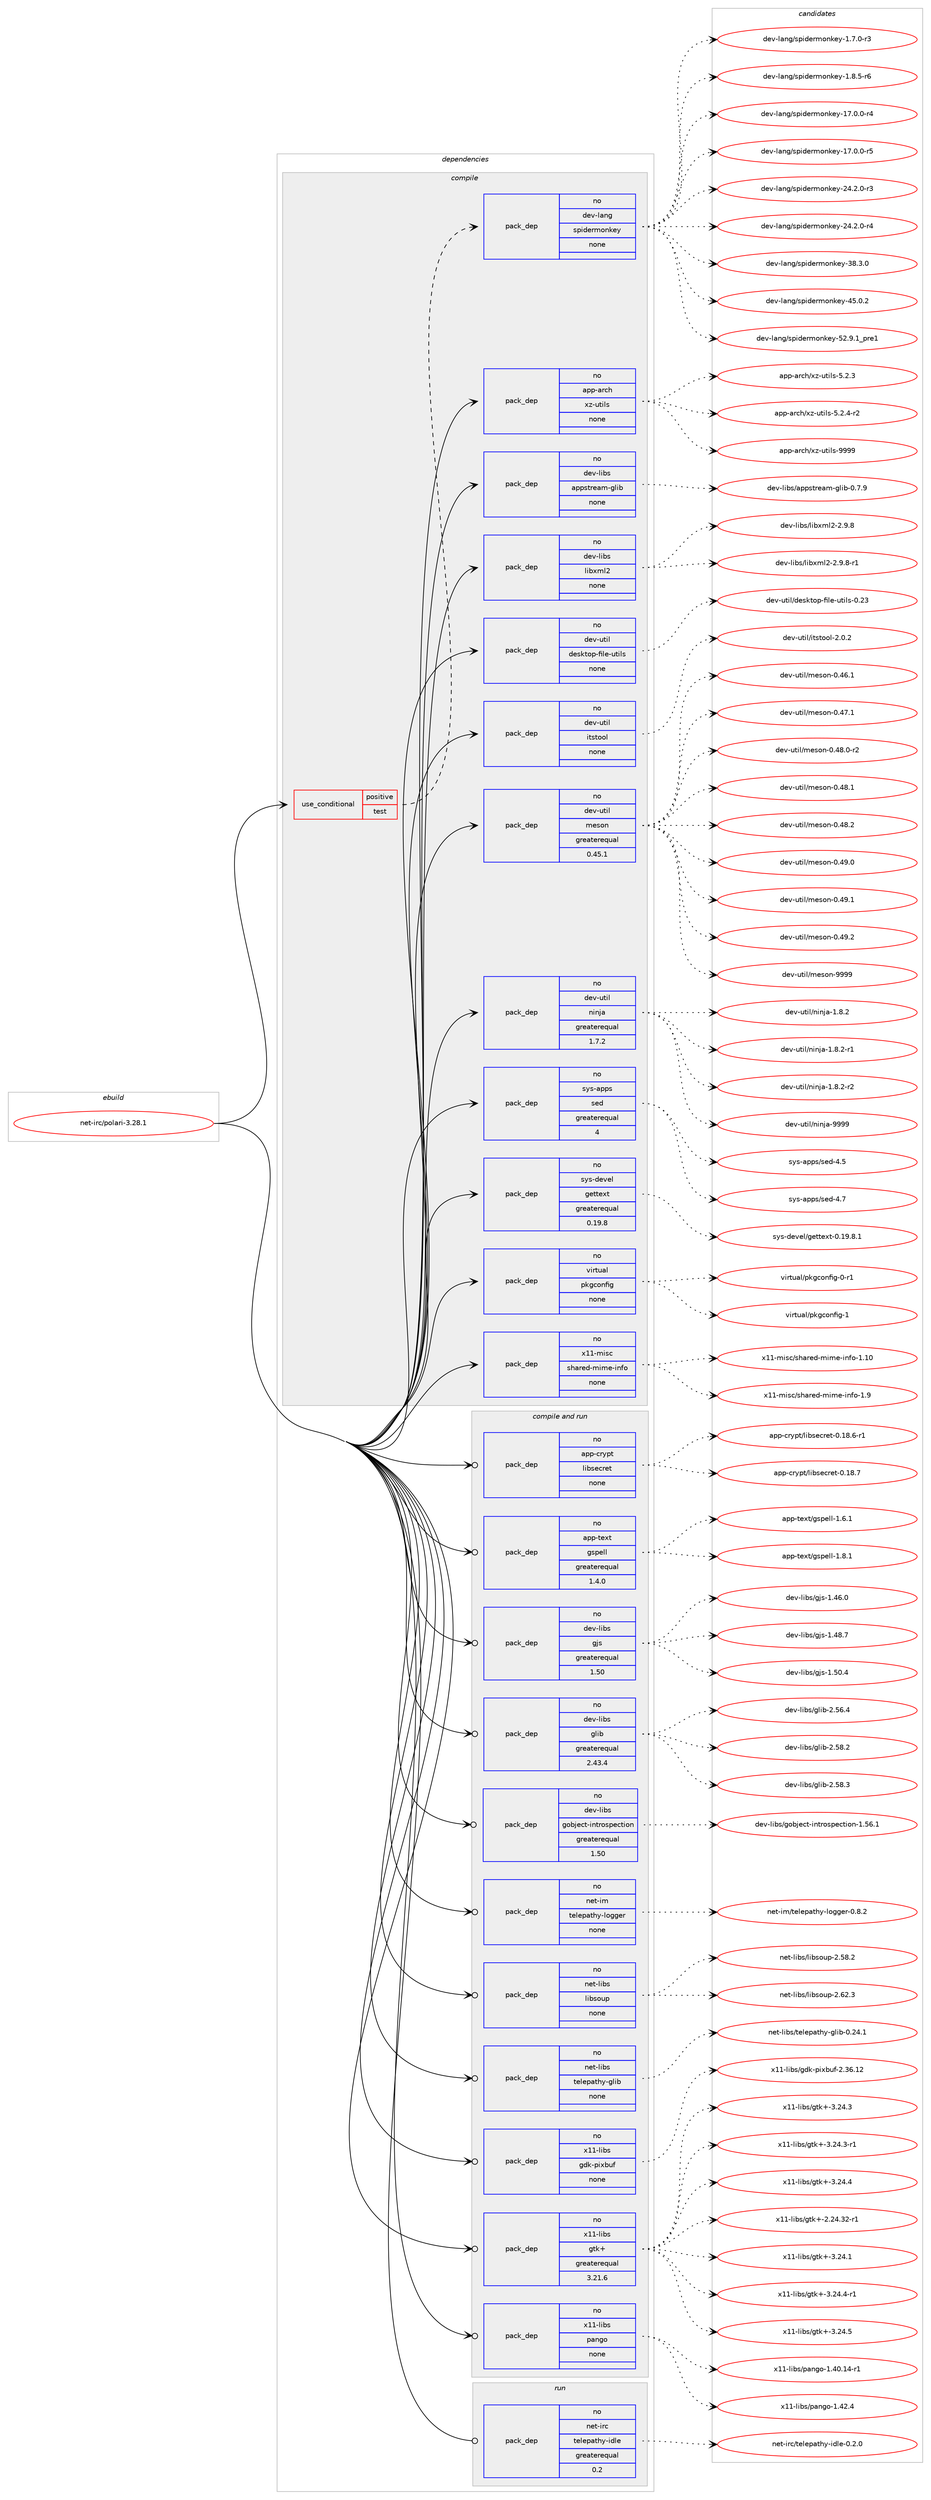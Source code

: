 digraph prolog {

# *************
# Graph options
# *************

newrank=true;
concentrate=true;
compound=true;
graph [rankdir=LR,fontname=Helvetica,fontsize=10,ranksep=1.5];#, ranksep=2.5, nodesep=0.2];
edge  [arrowhead=vee];
node  [fontname=Helvetica,fontsize=10];

# **********
# The ebuild
# **********

subgraph cluster_leftcol {
color=gray;
rank=same;
label=<<i>ebuild</i>>;
id [label="net-irc/polari-3.28.1", color=red, width=4, href="../net-irc/polari-3.28.1.svg"];
}

# ****************
# The dependencies
# ****************

subgraph cluster_midcol {
color=gray;
label=<<i>dependencies</i>>;
subgraph cluster_compile {
fillcolor="#eeeeee";
style=filled;
label=<<i>compile</i>>;
subgraph cond454 {
dependency3184 [label=<<TABLE BORDER="0" CELLBORDER="1" CELLSPACING="0" CELLPADDING="4"><TR><TD ROWSPAN="3" CELLPADDING="10">use_conditional</TD></TR><TR><TD>positive</TD></TR><TR><TD>test</TD></TR></TABLE>>, shape=none, color=red];
subgraph pack2632 {
dependency3185 [label=<<TABLE BORDER="0" CELLBORDER="1" CELLSPACING="0" CELLPADDING="4" WIDTH="220"><TR><TD ROWSPAN="6" CELLPADDING="30">pack_dep</TD></TR><TR><TD WIDTH="110">no</TD></TR><TR><TD>dev-lang</TD></TR><TR><TD>spidermonkey</TD></TR><TR><TD>none</TD></TR><TR><TD></TD></TR></TABLE>>, shape=none, color=blue];
}
dependency3184:e -> dependency3185:w [weight=20,style="dashed",arrowhead="vee"];
}
id:e -> dependency3184:w [weight=20,style="solid",arrowhead="vee"];
subgraph pack2633 {
dependency3186 [label=<<TABLE BORDER="0" CELLBORDER="1" CELLSPACING="0" CELLPADDING="4" WIDTH="220"><TR><TD ROWSPAN="6" CELLPADDING="30">pack_dep</TD></TR><TR><TD WIDTH="110">no</TD></TR><TR><TD>app-arch</TD></TR><TR><TD>xz-utils</TD></TR><TR><TD>none</TD></TR><TR><TD></TD></TR></TABLE>>, shape=none, color=blue];
}
id:e -> dependency3186:w [weight=20,style="solid",arrowhead="vee"];
subgraph pack2634 {
dependency3187 [label=<<TABLE BORDER="0" CELLBORDER="1" CELLSPACING="0" CELLPADDING="4" WIDTH="220"><TR><TD ROWSPAN="6" CELLPADDING="30">pack_dep</TD></TR><TR><TD WIDTH="110">no</TD></TR><TR><TD>dev-libs</TD></TR><TR><TD>appstream-glib</TD></TR><TR><TD>none</TD></TR><TR><TD></TD></TR></TABLE>>, shape=none, color=blue];
}
id:e -> dependency3187:w [weight=20,style="solid",arrowhead="vee"];
subgraph pack2635 {
dependency3188 [label=<<TABLE BORDER="0" CELLBORDER="1" CELLSPACING="0" CELLPADDING="4" WIDTH="220"><TR><TD ROWSPAN="6" CELLPADDING="30">pack_dep</TD></TR><TR><TD WIDTH="110">no</TD></TR><TR><TD>dev-libs</TD></TR><TR><TD>libxml2</TD></TR><TR><TD>none</TD></TR><TR><TD></TD></TR></TABLE>>, shape=none, color=blue];
}
id:e -> dependency3188:w [weight=20,style="solid",arrowhead="vee"];
subgraph pack2636 {
dependency3189 [label=<<TABLE BORDER="0" CELLBORDER="1" CELLSPACING="0" CELLPADDING="4" WIDTH="220"><TR><TD ROWSPAN="6" CELLPADDING="30">pack_dep</TD></TR><TR><TD WIDTH="110">no</TD></TR><TR><TD>dev-util</TD></TR><TR><TD>desktop-file-utils</TD></TR><TR><TD>none</TD></TR><TR><TD></TD></TR></TABLE>>, shape=none, color=blue];
}
id:e -> dependency3189:w [weight=20,style="solid",arrowhead="vee"];
subgraph pack2637 {
dependency3190 [label=<<TABLE BORDER="0" CELLBORDER="1" CELLSPACING="0" CELLPADDING="4" WIDTH="220"><TR><TD ROWSPAN="6" CELLPADDING="30">pack_dep</TD></TR><TR><TD WIDTH="110">no</TD></TR><TR><TD>dev-util</TD></TR><TR><TD>itstool</TD></TR><TR><TD>none</TD></TR><TR><TD></TD></TR></TABLE>>, shape=none, color=blue];
}
id:e -> dependency3190:w [weight=20,style="solid",arrowhead="vee"];
subgraph pack2638 {
dependency3191 [label=<<TABLE BORDER="0" CELLBORDER="1" CELLSPACING="0" CELLPADDING="4" WIDTH="220"><TR><TD ROWSPAN="6" CELLPADDING="30">pack_dep</TD></TR><TR><TD WIDTH="110">no</TD></TR><TR><TD>dev-util</TD></TR><TR><TD>meson</TD></TR><TR><TD>greaterequal</TD></TR><TR><TD>0.45.1</TD></TR></TABLE>>, shape=none, color=blue];
}
id:e -> dependency3191:w [weight=20,style="solid",arrowhead="vee"];
subgraph pack2639 {
dependency3192 [label=<<TABLE BORDER="0" CELLBORDER="1" CELLSPACING="0" CELLPADDING="4" WIDTH="220"><TR><TD ROWSPAN="6" CELLPADDING="30">pack_dep</TD></TR><TR><TD WIDTH="110">no</TD></TR><TR><TD>dev-util</TD></TR><TR><TD>ninja</TD></TR><TR><TD>greaterequal</TD></TR><TR><TD>1.7.2</TD></TR></TABLE>>, shape=none, color=blue];
}
id:e -> dependency3192:w [weight=20,style="solid",arrowhead="vee"];
subgraph pack2640 {
dependency3193 [label=<<TABLE BORDER="0" CELLBORDER="1" CELLSPACING="0" CELLPADDING="4" WIDTH="220"><TR><TD ROWSPAN="6" CELLPADDING="30">pack_dep</TD></TR><TR><TD WIDTH="110">no</TD></TR><TR><TD>sys-apps</TD></TR><TR><TD>sed</TD></TR><TR><TD>greaterequal</TD></TR><TR><TD>4</TD></TR></TABLE>>, shape=none, color=blue];
}
id:e -> dependency3193:w [weight=20,style="solid",arrowhead="vee"];
subgraph pack2641 {
dependency3194 [label=<<TABLE BORDER="0" CELLBORDER="1" CELLSPACING="0" CELLPADDING="4" WIDTH="220"><TR><TD ROWSPAN="6" CELLPADDING="30">pack_dep</TD></TR><TR><TD WIDTH="110">no</TD></TR><TR><TD>sys-devel</TD></TR><TR><TD>gettext</TD></TR><TR><TD>greaterequal</TD></TR><TR><TD>0.19.8</TD></TR></TABLE>>, shape=none, color=blue];
}
id:e -> dependency3194:w [weight=20,style="solid",arrowhead="vee"];
subgraph pack2642 {
dependency3195 [label=<<TABLE BORDER="0" CELLBORDER="1" CELLSPACING="0" CELLPADDING="4" WIDTH="220"><TR><TD ROWSPAN="6" CELLPADDING="30">pack_dep</TD></TR><TR><TD WIDTH="110">no</TD></TR><TR><TD>virtual</TD></TR><TR><TD>pkgconfig</TD></TR><TR><TD>none</TD></TR><TR><TD></TD></TR></TABLE>>, shape=none, color=blue];
}
id:e -> dependency3195:w [weight=20,style="solid",arrowhead="vee"];
subgraph pack2643 {
dependency3196 [label=<<TABLE BORDER="0" CELLBORDER="1" CELLSPACING="0" CELLPADDING="4" WIDTH="220"><TR><TD ROWSPAN="6" CELLPADDING="30">pack_dep</TD></TR><TR><TD WIDTH="110">no</TD></TR><TR><TD>x11-misc</TD></TR><TR><TD>shared-mime-info</TD></TR><TR><TD>none</TD></TR><TR><TD></TD></TR></TABLE>>, shape=none, color=blue];
}
id:e -> dependency3196:w [weight=20,style="solid",arrowhead="vee"];
}
subgraph cluster_compileandrun {
fillcolor="#eeeeee";
style=filled;
label=<<i>compile and run</i>>;
subgraph pack2644 {
dependency3197 [label=<<TABLE BORDER="0" CELLBORDER="1" CELLSPACING="0" CELLPADDING="4" WIDTH="220"><TR><TD ROWSPAN="6" CELLPADDING="30">pack_dep</TD></TR><TR><TD WIDTH="110">no</TD></TR><TR><TD>app-crypt</TD></TR><TR><TD>libsecret</TD></TR><TR><TD>none</TD></TR><TR><TD></TD></TR></TABLE>>, shape=none, color=blue];
}
id:e -> dependency3197:w [weight=20,style="solid",arrowhead="odotvee"];
subgraph pack2645 {
dependency3198 [label=<<TABLE BORDER="0" CELLBORDER="1" CELLSPACING="0" CELLPADDING="4" WIDTH="220"><TR><TD ROWSPAN="6" CELLPADDING="30">pack_dep</TD></TR><TR><TD WIDTH="110">no</TD></TR><TR><TD>app-text</TD></TR><TR><TD>gspell</TD></TR><TR><TD>greaterequal</TD></TR><TR><TD>1.4.0</TD></TR></TABLE>>, shape=none, color=blue];
}
id:e -> dependency3198:w [weight=20,style="solid",arrowhead="odotvee"];
subgraph pack2646 {
dependency3199 [label=<<TABLE BORDER="0" CELLBORDER="1" CELLSPACING="0" CELLPADDING="4" WIDTH="220"><TR><TD ROWSPAN="6" CELLPADDING="30">pack_dep</TD></TR><TR><TD WIDTH="110">no</TD></TR><TR><TD>dev-libs</TD></TR><TR><TD>gjs</TD></TR><TR><TD>greaterequal</TD></TR><TR><TD>1.50</TD></TR></TABLE>>, shape=none, color=blue];
}
id:e -> dependency3199:w [weight=20,style="solid",arrowhead="odotvee"];
subgraph pack2647 {
dependency3200 [label=<<TABLE BORDER="0" CELLBORDER="1" CELLSPACING="0" CELLPADDING="4" WIDTH="220"><TR><TD ROWSPAN="6" CELLPADDING="30">pack_dep</TD></TR><TR><TD WIDTH="110">no</TD></TR><TR><TD>dev-libs</TD></TR><TR><TD>glib</TD></TR><TR><TD>greaterequal</TD></TR><TR><TD>2.43.4</TD></TR></TABLE>>, shape=none, color=blue];
}
id:e -> dependency3200:w [weight=20,style="solid",arrowhead="odotvee"];
subgraph pack2648 {
dependency3201 [label=<<TABLE BORDER="0" CELLBORDER="1" CELLSPACING="0" CELLPADDING="4" WIDTH="220"><TR><TD ROWSPAN="6" CELLPADDING="30">pack_dep</TD></TR><TR><TD WIDTH="110">no</TD></TR><TR><TD>dev-libs</TD></TR><TR><TD>gobject-introspection</TD></TR><TR><TD>greaterequal</TD></TR><TR><TD>1.50</TD></TR></TABLE>>, shape=none, color=blue];
}
id:e -> dependency3201:w [weight=20,style="solid",arrowhead="odotvee"];
subgraph pack2649 {
dependency3202 [label=<<TABLE BORDER="0" CELLBORDER="1" CELLSPACING="0" CELLPADDING="4" WIDTH="220"><TR><TD ROWSPAN="6" CELLPADDING="30">pack_dep</TD></TR><TR><TD WIDTH="110">no</TD></TR><TR><TD>net-im</TD></TR><TR><TD>telepathy-logger</TD></TR><TR><TD>none</TD></TR><TR><TD></TD></TR></TABLE>>, shape=none, color=blue];
}
id:e -> dependency3202:w [weight=20,style="solid",arrowhead="odotvee"];
subgraph pack2650 {
dependency3203 [label=<<TABLE BORDER="0" CELLBORDER="1" CELLSPACING="0" CELLPADDING="4" WIDTH="220"><TR><TD ROWSPAN="6" CELLPADDING="30">pack_dep</TD></TR><TR><TD WIDTH="110">no</TD></TR><TR><TD>net-libs</TD></TR><TR><TD>libsoup</TD></TR><TR><TD>none</TD></TR><TR><TD></TD></TR></TABLE>>, shape=none, color=blue];
}
id:e -> dependency3203:w [weight=20,style="solid",arrowhead="odotvee"];
subgraph pack2651 {
dependency3204 [label=<<TABLE BORDER="0" CELLBORDER="1" CELLSPACING="0" CELLPADDING="4" WIDTH="220"><TR><TD ROWSPAN="6" CELLPADDING="30">pack_dep</TD></TR><TR><TD WIDTH="110">no</TD></TR><TR><TD>net-libs</TD></TR><TR><TD>telepathy-glib</TD></TR><TR><TD>none</TD></TR><TR><TD></TD></TR></TABLE>>, shape=none, color=blue];
}
id:e -> dependency3204:w [weight=20,style="solid",arrowhead="odotvee"];
subgraph pack2652 {
dependency3205 [label=<<TABLE BORDER="0" CELLBORDER="1" CELLSPACING="0" CELLPADDING="4" WIDTH="220"><TR><TD ROWSPAN="6" CELLPADDING="30">pack_dep</TD></TR><TR><TD WIDTH="110">no</TD></TR><TR><TD>x11-libs</TD></TR><TR><TD>gdk-pixbuf</TD></TR><TR><TD>none</TD></TR><TR><TD></TD></TR></TABLE>>, shape=none, color=blue];
}
id:e -> dependency3205:w [weight=20,style="solid",arrowhead="odotvee"];
subgraph pack2653 {
dependency3206 [label=<<TABLE BORDER="0" CELLBORDER="1" CELLSPACING="0" CELLPADDING="4" WIDTH="220"><TR><TD ROWSPAN="6" CELLPADDING="30">pack_dep</TD></TR><TR><TD WIDTH="110">no</TD></TR><TR><TD>x11-libs</TD></TR><TR><TD>gtk+</TD></TR><TR><TD>greaterequal</TD></TR><TR><TD>3.21.6</TD></TR></TABLE>>, shape=none, color=blue];
}
id:e -> dependency3206:w [weight=20,style="solid",arrowhead="odotvee"];
subgraph pack2654 {
dependency3207 [label=<<TABLE BORDER="0" CELLBORDER="1" CELLSPACING="0" CELLPADDING="4" WIDTH="220"><TR><TD ROWSPAN="6" CELLPADDING="30">pack_dep</TD></TR><TR><TD WIDTH="110">no</TD></TR><TR><TD>x11-libs</TD></TR><TR><TD>pango</TD></TR><TR><TD>none</TD></TR><TR><TD></TD></TR></TABLE>>, shape=none, color=blue];
}
id:e -> dependency3207:w [weight=20,style="solid",arrowhead="odotvee"];
}
subgraph cluster_run {
fillcolor="#eeeeee";
style=filled;
label=<<i>run</i>>;
subgraph pack2655 {
dependency3208 [label=<<TABLE BORDER="0" CELLBORDER="1" CELLSPACING="0" CELLPADDING="4" WIDTH="220"><TR><TD ROWSPAN="6" CELLPADDING="30">pack_dep</TD></TR><TR><TD WIDTH="110">no</TD></TR><TR><TD>net-irc</TD></TR><TR><TD>telepathy-idle</TD></TR><TR><TD>greaterequal</TD></TR><TR><TD>0.2</TD></TR></TABLE>>, shape=none, color=blue];
}
id:e -> dependency3208:w [weight=20,style="solid",arrowhead="odot"];
}
}

# **************
# The candidates
# **************

subgraph cluster_choices {
rank=same;
color=gray;
label=<<i>candidates</i>>;

subgraph choice2632 {
color=black;
nodesep=1;
choice1001011184510897110103471151121051001011141091111101071011214549465546484511451 [label="dev-lang/spidermonkey-1.7.0-r3", color=red, width=4,href="../dev-lang/spidermonkey-1.7.0-r3.svg"];
choice1001011184510897110103471151121051001011141091111101071011214549465646534511454 [label="dev-lang/spidermonkey-1.8.5-r6", color=red, width=4,href="../dev-lang/spidermonkey-1.8.5-r6.svg"];
choice100101118451089711010347115112105100101114109111110107101121454955464846484511452 [label="dev-lang/spidermonkey-17.0.0-r4", color=red, width=4,href="../dev-lang/spidermonkey-17.0.0-r4.svg"];
choice100101118451089711010347115112105100101114109111110107101121454955464846484511453 [label="dev-lang/spidermonkey-17.0.0-r5", color=red, width=4,href="../dev-lang/spidermonkey-17.0.0-r5.svg"];
choice100101118451089711010347115112105100101114109111110107101121455052465046484511451 [label="dev-lang/spidermonkey-24.2.0-r3", color=red, width=4,href="../dev-lang/spidermonkey-24.2.0-r3.svg"];
choice100101118451089711010347115112105100101114109111110107101121455052465046484511452 [label="dev-lang/spidermonkey-24.2.0-r4", color=red, width=4,href="../dev-lang/spidermonkey-24.2.0-r4.svg"];
choice10010111845108971101034711511210510010111410911111010710112145515646514648 [label="dev-lang/spidermonkey-38.3.0", color=red, width=4,href="../dev-lang/spidermonkey-38.3.0.svg"];
choice10010111845108971101034711511210510010111410911111010710112145525346484650 [label="dev-lang/spidermonkey-45.0.2", color=red, width=4,href="../dev-lang/spidermonkey-45.0.2.svg"];
choice100101118451089711010347115112105100101114109111110107101121455350465746499511211410149 [label="dev-lang/spidermonkey-52.9.1_pre1", color=red, width=4,href="../dev-lang/spidermonkey-52.9.1_pre1.svg"];
dependency3185:e -> choice1001011184510897110103471151121051001011141091111101071011214549465546484511451:w [style=dotted,weight="100"];
dependency3185:e -> choice1001011184510897110103471151121051001011141091111101071011214549465646534511454:w [style=dotted,weight="100"];
dependency3185:e -> choice100101118451089711010347115112105100101114109111110107101121454955464846484511452:w [style=dotted,weight="100"];
dependency3185:e -> choice100101118451089711010347115112105100101114109111110107101121454955464846484511453:w [style=dotted,weight="100"];
dependency3185:e -> choice100101118451089711010347115112105100101114109111110107101121455052465046484511451:w [style=dotted,weight="100"];
dependency3185:e -> choice100101118451089711010347115112105100101114109111110107101121455052465046484511452:w [style=dotted,weight="100"];
dependency3185:e -> choice10010111845108971101034711511210510010111410911111010710112145515646514648:w [style=dotted,weight="100"];
dependency3185:e -> choice10010111845108971101034711511210510010111410911111010710112145525346484650:w [style=dotted,weight="100"];
dependency3185:e -> choice100101118451089711010347115112105100101114109111110107101121455350465746499511211410149:w [style=dotted,weight="100"];
}
subgraph choice2633 {
color=black;
nodesep=1;
choice971121124597114991044712012245117116105108115455346504651 [label="app-arch/xz-utils-5.2.3", color=red, width=4,href="../app-arch/xz-utils-5.2.3.svg"];
choice9711211245971149910447120122451171161051081154553465046524511450 [label="app-arch/xz-utils-5.2.4-r2", color=red, width=4,href="../app-arch/xz-utils-5.2.4-r2.svg"];
choice9711211245971149910447120122451171161051081154557575757 [label="app-arch/xz-utils-9999", color=red, width=4,href="../app-arch/xz-utils-9999.svg"];
dependency3186:e -> choice971121124597114991044712012245117116105108115455346504651:w [style=dotted,weight="100"];
dependency3186:e -> choice9711211245971149910447120122451171161051081154553465046524511450:w [style=dotted,weight="100"];
dependency3186:e -> choice9711211245971149910447120122451171161051081154557575757:w [style=dotted,weight="100"];
}
subgraph choice2634 {
color=black;
nodesep=1;
choice10010111845108105981154797112112115116114101971094510310810598454846554657 [label="dev-libs/appstream-glib-0.7.9", color=red, width=4,href="../dev-libs/appstream-glib-0.7.9.svg"];
dependency3187:e -> choice10010111845108105981154797112112115116114101971094510310810598454846554657:w [style=dotted,weight="100"];
}
subgraph choice2635 {
color=black;
nodesep=1;
choice1001011184510810598115471081059812010910850455046574656 [label="dev-libs/libxml2-2.9.8", color=red, width=4,href="../dev-libs/libxml2-2.9.8.svg"];
choice10010111845108105981154710810598120109108504550465746564511449 [label="dev-libs/libxml2-2.9.8-r1", color=red, width=4,href="../dev-libs/libxml2-2.9.8-r1.svg"];
dependency3188:e -> choice1001011184510810598115471081059812010910850455046574656:w [style=dotted,weight="100"];
dependency3188:e -> choice10010111845108105981154710810598120109108504550465746564511449:w [style=dotted,weight="100"];
}
subgraph choice2636 {
color=black;
nodesep=1;
choice100101118451171161051084710010111510711611111245102105108101451171161051081154548465051 [label="dev-util/desktop-file-utils-0.23", color=red, width=4,href="../dev-util/desktop-file-utils-0.23.svg"];
dependency3189:e -> choice100101118451171161051084710010111510711611111245102105108101451171161051081154548465051:w [style=dotted,weight="100"];
}
subgraph choice2637 {
color=black;
nodesep=1;
choice1001011184511711610510847105116115116111111108455046484650 [label="dev-util/itstool-2.0.2", color=red, width=4,href="../dev-util/itstool-2.0.2.svg"];
dependency3190:e -> choice1001011184511711610510847105116115116111111108455046484650:w [style=dotted,weight="100"];
}
subgraph choice2638 {
color=black;
nodesep=1;
choice100101118451171161051084710910111511111045484652544649 [label="dev-util/meson-0.46.1", color=red, width=4,href="../dev-util/meson-0.46.1.svg"];
choice100101118451171161051084710910111511111045484652554649 [label="dev-util/meson-0.47.1", color=red, width=4,href="../dev-util/meson-0.47.1.svg"];
choice1001011184511711610510847109101115111110454846525646484511450 [label="dev-util/meson-0.48.0-r2", color=red, width=4,href="../dev-util/meson-0.48.0-r2.svg"];
choice100101118451171161051084710910111511111045484652564649 [label="dev-util/meson-0.48.1", color=red, width=4,href="../dev-util/meson-0.48.1.svg"];
choice100101118451171161051084710910111511111045484652564650 [label="dev-util/meson-0.48.2", color=red, width=4,href="../dev-util/meson-0.48.2.svg"];
choice100101118451171161051084710910111511111045484652574648 [label="dev-util/meson-0.49.0", color=red, width=4,href="../dev-util/meson-0.49.0.svg"];
choice100101118451171161051084710910111511111045484652574649 [label="dev-util/meson-0.49.1", color=red, width=4,href="../dev-util/meson-0.49.1.svg"];
choice100101118451171161051084710910111511111045484652574650 [label="dev-util/meson-0.49.2", color=red, width=4,href="../dev-util/meson-0.49.2.svg"];
choice10010111845117116105108471091011151111104557575757 [label="dev-util/meson-9999", color=red, width=4,href="../dev-util/meson-9999.svg"];
dependency3191:e -> choice100101118451171161051084710910111511111045484652544649:w [style=dotted,weight="100"];
dependency3191:e -> choice100101118451171161051084710910111511111045484652554649:w [style=dotted,weight="100"];
dependency3191:e -> choice1001011184511711610510847109101115111110454846525646484511450:w [style=dotted,weight="100"];
dependency3191:e -> choice100101118451171161051084710910111511111045484652564649:w [style=dotted,weight="100"];
dependency3191:e -> choice100101118451171161051084710910111511111045484652564650:w [style=dotted,weight="100"];
dependency3191:e -> choice100101118451171161051084710910111511111045484652574648:w [style=dotted,weight="100"];
dependency3191:e -> choice100101118451171161051084710910111511111045484652574649:w [style=dotted,weight="100"];
dependency3191:e -> choice100101118451171161051084710910111511111045484652574650:w [style=dotted,weight="100"];
dependency3191:e -> choice10010111845117116105108471091011151111104557575757:w [style=dotted,weight="100"];
}
subgraph choice2639 {
color=black;
nodesep=1;
choice100101118451171161051084711010511010697454946564650 [label="dev-util/ninja-1.8.2", color=red, width=4,href="../dev-util/ninja-1.8.2.svg"];
choice1001011184511711610510847110105110106974549465646504511449 [label="dev-util/ninja-1.8.2-r1", color=red, width=4,href="../dev-util/ninja-1.8.2-r1.svg"];
choice1001011184511711610510847110105110106974549465646504511450 [label="dev-util/ninja-1.8.2-r2", color=red, width=4,href="../dev-util/ninja-1.8.2-r2.svg"];
choice1001011184511711610510847110105110106974557575757 [label="dev-util/ninja-9999", color=red, width=4,href="../dev-util/ninja-9999.svg"];
dependency3192:e -> choice100101118451171161051084711010511010697454946564650:w [style=dotted,weight="100"];
dependency3192:e -> choice1001011184511711610510847110105110106974549465646504511449:w [style=dotted,weight="100"];
dependency3192:e -> choice1001011184511711610510847110105110106974549465646504511450:w [style=dotted,weight="100"];
dependency3192:e -> choice1001011184511711610510847110105110106974557575757:w [style=dotted,weight="100"];
}
subgraph choice2640 {
color=black;
nodesep=1;
choice11512111545971121121154711510110045524653 [label="sys-apps/sed-4.5", color=red, width=4,href="../sys-apps/sed-4.5.svg"];
choice11512111545971121121154711510110045524655 [label="sys-apps/sed-4.7", color=red, width=4,href="../sys-apps/sed-4.7.svg"];
dependency3193:e -> choice11512111545971121121154711510110045524653:w [style=dotted,weight="100"];
dependency3193:e -> choice11512111545971121121154711510110045524655:w [style=dotted,weight="100"];
}
subgraph choice2641 {
color=black;
nodesep=1;
choice1151211154510010111810110847103101116116101120116454846495746564649 [label="sys-devel/gettext-0.19.8.1", color=red, width=4,href="../sys-devel/gettext-0.19.8.1.svg"];
dependency3194:e -> choice1151211154510010111810110847103101116116101120116454846495746564649:w [style=dotted,weight="100"];
}
subgraph choice2642 {
color=black;
nodesep=1;
choice11810511411611797108471121071039911111010210510345484511449 [label="virtual/pkgconfig-0-r1", color=red, width=4,href="../virtual/pkgconfig-0-r1.svg"];
choice1181051141161179710847112107103991111101021051034549 [label="virtual/pkgconfig-1", color=red, width=4,href="../virtual/pkgconfig-1.svg"];
dependency3195:e -> choice11810511411611797108471121071039911111010210510345484511449:w [style=dotted,weight="100"];
dependency3195:e -> choice1181051141161179710847112107103991111101021051034549:w [style=dotted,weight="100"];
}
subgraph choice2643 {
color=black;
nodesep=1;
choice12049494510910511599471151049711410110045109105109101451051101021114549464948 [label="x11-misc/shared-mime-info-1.10", color=red, width=4,href="../x11-misc/shared-mime-info-1.10.svg"];
choice120494945109105115994711510497114101100451091051091014510511010211145494657 [label="x11-misc/shared-mime-info-1.9", color=red, width=4,href="../x11-misc/shared-mime-info-1.9.svg"];
dependency3196:e -> choice12049494510910511599471151049711410110045109105109101451051101021114549464948:w [style=dotted,weight="100"];
dependency3196:e -> choice120494945109105115994711510497114101100451091051091014510511010211145494657:w [style=dotted,weight="100"];
}
subgraph choice2644 {
color=black;
nodesep=1;
choice971121124599114121112116471081059811510199114101116454846495646544511449 [label="app-crypt/libsecret-0.18.6-r1", color=red, width=4,href="../app-crypt/libsecret-0.18.6-r1.svg"];
choice97112112459911412111211647108105981151019911410111645484649564655 [label="app-crypt/libsecret-0.18.7", color=red, width=4,href="../app-crypt/libsecret-0.18.7.svg"];
dependency3197:e -> choice971121124599114121112116471081059811510199114101116454846495646544511449:w [style=dotted,weight="100"];
dependency3197:e -> choice97112112459911412111211647108105981151019911410111645484649564655:w [style=dotted,weight="100"];
}
subgraph choice2645 {
color=black;
nodesep=1;
choice971121124511610112011647103115112101108108454946544649 [label="app-text/gspell-1.6.1", color=red, width=4,href="../app-text/gspell-1.6.1.svg"];
choice971121124511610112011647103115112101108108454946564649 [label="app-text/gspell-1.8.1", color=red, width=4,href="../app-text/gspell-1.8.1.svg"];
dependency3198:e -> choice971121124511610112011647103115112101108108454946544649:w [style=dotted,weight="100"];
dependency3198:e -> choice971121124511610112011647103115112101108108454946564649:w [style=dotted,weight="100"];
}
subgraph choice2646 {
color=black;
nodesep=1;
choice10010111845108105981154710310611545494652544648 [label="dev-libs/gjs-1.46.0", color=red, width=4,href="../dev-libs/gjs-1.46.0.svg"];
choice10010111845108105981154710310611545494652564655 [label="dev-libs/gjs-1.48.7", color=red, width=4,href="../dev-libs/gjs-1.48.7.svg"];
choice10010111845108105981154710310611545494653484652 [label="dev-libs/gjs-1.50.4", color=red, width=4,href="../dev-libs/gjs-1.50.4.svg"];
dependency3199:e -> choice10010111845108105981154710310611545494652544648:w [style=dotted,weight="100"];
dependency3199:e -> choice10010111845108105981154710310611545494652564655:w [style=dotted,weight="100"];
dependency3199:e -> choice10010111845108105981154710310611545494653484652:w [style=dotted,weight="100"];
}
subgraph choice2647 {
color=black;
nodesep=1;
choice1001011184510810598115471031081059845504653544652 [label="dev-libs/glib-2.56.4", color=red, width=4,href="../dev-libs/glib-2.56.4.svg"];
choice1001011184510810598115471031081059845504653564650 [label="dev-libs/glib-2.58.2", color=red, width=4,href="../dev-libs/glib-2.58.2.svg"];
choice1001011184510810598115471031081059845504653564651 [label="dev-libs/glib-2.58.3", color=red, width=4,href="../dev-libs/glib-2.58.3.svg"];
dependency3200:e -> choice1001011184510810598115471031081059845504653544652:w [style=dotted,weight="100"];
dependency3200:e -> choice1001011184510810598115471031081059845504653564650:w [style=dotted,weight="100"];
dependency3200:e -> choice1001011184510810598115471031081059845504653564651:w [style=dotted,weight="100"];
}
subgraph choice2648 {
color=black;
nodesep=1;
choice1001011184510810598115471031119810610199116451051101161141111151121019911610511111045494653544649 [label="dev-libs/gobject-introspection-1.56.1", color=red, width=4,href="../dev-libs/gobject-introspection-1.56.1.svg"];
dependency3201:e -> choice1001011184510810598115471031119810610199116451051101161141111151121019911610511111045494653544649:w [style=dotted,weight="100"];
}
subgraph choice2649 {
color=black;
nodesep=1;
choice11010111645105109471161011081011129711610412145108111103103101114454846564650 [label="net-im/telepathy-logger-0.8.2", color=red, width=4,href="../net-im/telepathy-logger-0.8.2.svg"];
dependency3202:e -> choice11010111645105109471161011081011129711610412145108111103103101114454846564650:w [style=dotted,weight="100"];
}
subgraph choice2650 {
color=black;
nodesep=1;
choice1101011164510810598115471081059811511111711245504653564650 [label="net-libs/libsoup-2.58.2", color=red, width=4,href="../net-libs/libsoup-2.58.2.svg"];
choice1101011164510810598115471081059811511111711245504654504651 [label="net-libs/libsoup-2.62.3", color=red, width=4,href="../net-libs/libsoup-2.62.3.svg"];
dependency3203:e -> choice1101011164510810598115471081059811511111711245504653564650:w [style=dotted,weight="100"];
dependency3203:e -> choice1101011164510810598115471081059811511111711245504654504651:w [style=dotted,weight="100"];
}
subgraph choice2651 {
color=black;
nodesep=1;
choice11010111645108105981154711610110810111297116104121451031081059845484650524649 [label="net-libs/telepathy-glib-0.24.1", color=red, width=4,href="../net-libs/telepathy-glib-0.24.1.svg"];
dependency3204:e -> choice11010111645108105981154711610110810111297116104121451031081059845484650524649:w [style=dotted,weight="100"];
}
subgraph choice2652 {
color=black;
nodesep=1;
choice120494945108105981154710310010745112105120981171024550465154464950 [label="x11-libs/gdk-pixbuf-2.36.12", color=red, width=4,href="../x11-libs/gdk-pixbuf-2.36.12.svg"];
dependency3205:e -> choice120494945108105981154710310010745112105120981171024550465154464950:w [style=dotted,weight="100"];
}
subgraph choice2653 {
color=black;
nodesep=1;
choice12049494510810598115471031161074345514650524651 [label="x11-libs/gtk+-3.24.3", color=red, width=4,href="../x11-libs/gtk+-3.24.3.svg"];
choice120494945108105981154710311610743455146505246514511449 [label="x11-libs/gtk+-3.24.3-r1", color=red, width=4,href="../x11-libs/gtk+-3.24.3-r1.svg"];
choice12049494510810598115471031161074345514650524652 [label="x11-libs/gtk+-3.24.4", color=red, width=4,href="../x11-libs/gtk+-3.24.4.svg"];
choice12049494510810598115471031161074345504650524651504511449 [label="x11-libs/gtk+-2.24.32-r1", color=red, width=4,href="../x11-libs/gtk+-2.24.32-r1.svg"];
choice12049494510810598115471031161074345514650524649 [label="x11-libs/gtk+-3.24.1", color=red, width=4,href="../x11-libs/gtk+-3.24.1.svg"];
choice120494945108105981154710311610743455146505246524511449 [label="x11-libs/gtk+-3.24.4-r1", color=red, width=4,href="../x11-libs/gtk+-3.24.4-r1.svg"];
choice12049494510810598115471031161074345514650524653 [label="x11-libs/gtk+-3.24.5", color=red, width=4,href="../x11-libs/gtk+-3.24.5.svg"];
dependency3206:e -> choice12049494510810598115471031161074345514650524651:w [style=dotted,weight="100"];
dependency3206:e -> choice120494945108105981154710311610743455146505246514511449:w [style=dotted,weight="100"];
dependency3206:e -> choice12049494510810598115471031161074345514650524652:w [style=dotted,weight="100"];
dependency3206:e -> choice12049494510810598115471031161074345504650524651504511449:w [style=dotted,weight="100"];
dependency3206:e -> choice12049494510810598115471031161074345514650524649:w [style=dotted,weight="100"];
dependency3206:e -> choice120494945108105981154710311610743455146505246524511449:w [style=dotted,weight="100"];
dependency3206:e -> choice12049494510810598115471031161074345514650524653:w [style=dotted,weight="100"];
}
subgraph choice2654 {
color=black;
nodesep=1;
choice12049494510810598115471129711010311145494652484649524511449 [label="x11-libs/pango-1.40.14-r1", color=red, width=4,href="../x11-libs/pango-1.40.14-r1.svg"];
choice12049494510810598115471129711010311145494652504652 [label="x11-libs/pango-1.42.4", color=red, width=4,href="../x11-libs/pango-1.42.4.svg"];
dependency3207:e -> choice12049494510810598115471129711010311145494652484649524511449:w [style=dotted,weight="100"];
dependency3207:e -> choice12049494510810598115471129711010311145494652504652:w [style=dotted,weight="100"];
}
subgraph choice2655 {
color=black;
nodesep=1;
choice1101011164510511499471161011081011129711610412145105100108101454846504648 [label="net-irc/telepathy-idle-0.2.0", color=red, width=4,href="../net-irc/telepathy-idle-0.2.0.svg"];
dependency3208:e -> choice1101011164510511499471161011081011129711610412145105100108101454846504648:w [style=dotted,weight="100"];
}
}

}
